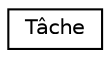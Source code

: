 digraph "Graphical Class Hierarchy"
{
  edge [fontname="Helvetica",fontsize="10",labelfontname="Helvetica",labelfontsize="10"];
  node [fontname="Helvetica",fontsize="10",shape=record];
  rankdir="LR";
  Node1 [label="Tâche",height=0.2,width=0.4,color="black", fillcolor="white", style="filled",URL="$class_t_xC3_xA2che.html",tooltip="Classe héritée de Note Les tâches sont des notes avec une action, une priorité et des dates indicativ..."];
}

